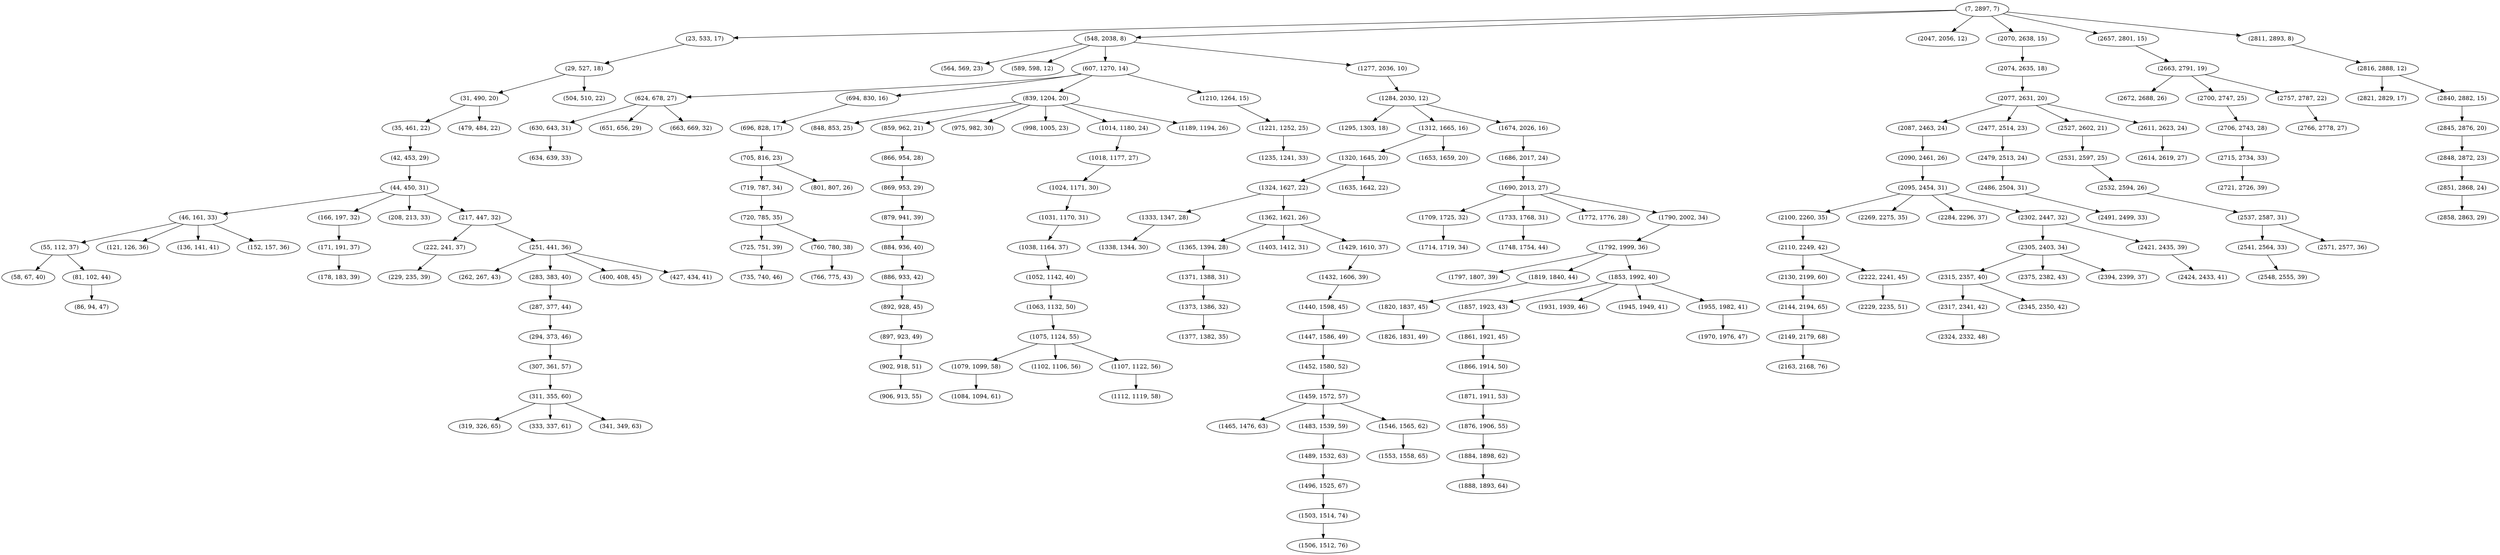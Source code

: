 digraph tree {
    "(7, 2897, 7)";
    "(23, 533, 17)";
    "(29, 527, 18)";
    "(31, 490, 20)";
    "(35, 461, 22)";
    "(42, 453, 29)";
    "(44, 450, 31)";
    "(46, 161, 33)";
    "(55, 112, 37)";
    "(58, 67, 40)";
    "(81, 102, 44)";
    "(86, 94, 47)";
    "(121, 126, 36)";
    "(136, 141, 41)";
    "(152, 157, 36)";
    "(166, 197, 32)";
    "(171, 191, 37)";
    "(178, 183, 39)";
    "(208, 213, 33)";
    "(217, 447, 32)";
    "(222, 241, 37)";
    "(229, 235, 39)";
    "(251, 441, 36)";
    "(262, 267, 43)";
    "(283, 383, 40)";
    "(287, 377, 44)";
    "(294, 373, 46)";
    "(307, 361, 57)";
    "(311, 355, 60)";
    "(319, 326, 65)";
    "(333, 337, 61)";
    "(341, 349, 63)";
    "(400, 408, 45)";
    "(427, 434, 41)";
    "(479, 484, 22)";
    "(504, 510, 22)";
    "(548, 2038, 8)";
    "(564, 569, 23)";
    "(589, 598, 12)";
    "(607, 1270, 14)";
    "(624, 678, 27)";
    "(630, 643, 31)";
    "(634, 639, 33)";
    "(651, 656, 29)";
    "(663, 669, 32)";
    "(694, 830, 16)";
    "(696, 828, 17)";
    "(705, 816, 23)";
    "(719, 787, 34)";
    "(720, 785, 35)";
    "(725, 751, 39)";
    "(735, 740, 46)";
    "(760, 780, 38)";
    "(766, 775, 43)";
    "(801, 807, 26)";
    "(839, 1204, 20)";
    "(848, 853, 25)";
    "(859, 962, 21)";
    "(866, 954, 28)";
    "(869, 953, 29)";
    "(879, 941, 39)";
    "(884, 936, 40)";
    "(886, 933, 42)";
    "(892, 928, 45)";
    "(897, 923, 49)";
    "(902, 918, 51)";
    "(906, 913, 55)";
    "(975, 982, 30)";
    "(998, 1005, 23)";
    "(1014, 1180, 24)";
    "(1018, 1177, 27)";
    "(1024, 1171, 30)";
    "(1031, 1170, 31)";
    "(1038, 1164, 37)";
    "(1052, 1142, 40)";
    "(1063, 1132, 50)";
    "(1075, 1124, 55)";
    "(1079, 1099, 58)";
    "(1084, 1094, 61)";
    "(1102, 1106, 56)";
    "(1107, 1122, 56)";
    "(1112, 1119, 58)";
    "(1189, 1194, 26)";
    "(1210, 1264, 15)";
    "(1221, 1252, 25)";
    "(1235, 1241, 33)";
    "(1277, 2036, 10)";
    "(1284, 2030, 12)";
    "(1295, 1303, 18)";
    "(1312, 1665, 16)";
    "(1320, 1645, 20)";
    "(1324, 1627, 22)";
    "(1333, 1347, 28)";
    "(1338, 1344, 30)";
    "(1362, 1621, 26)";
    "(1365, 1394, 28)";
    "(1371, 1388, 31)";
    "(1373, 1386, 32)";
    "(1377, 1382, 35)";
    "(1403, 1412, 31)";
    "(1429, 1610, 37)";
    "(1432, 1606, 39)";
    "(1440, 1598, 45)";
    "(1447, 1586, 49)";
    "(1452, 1580, 52)";
    "(1459, 1572, 57)";
    "(1465, 1476, 63)";
    "(1483, 1539, 59)";
    "(1489, 1532, 63)";
    "(1496, 1525, 67)";
    "(1503, 1514, 74)";
    "(1506, 1512, 76)";
    "(1546, 1565, 62)";
    "(1553, 1558, 65)";
    "(1635, 1642, 22)";
    "(1653, 1659, 20)";
    "(1674, 2026, 16)";
    "(1686, 2017, 24)";
    "(1690, 2013, 27)";
    "(1709, 1725, 32)";
    "(1714, 1719, 34)";
    "(1733, 1768, 31)";
    "(1748, 1754, 44)";
    "(1772, 1776, 28)";
    "(1790, 2002, 34)";
    "(1792, 1999, 36)";
    "(1797, 1807, 39)";
    "(1819, 1840, 44)";
    "(1820, 1837, 45)";
    "(1826, 1831, 49)";
    "(1853, 1992, 40)";
    "(1857, 1923, 43)";
    "(1861, 1921, 45)";
    "(1866, 1914, 50)";
    "(1871, 1911, 53)";
    "(1876, 1906, 55)";
    "(1884, 1898, 62)";
    "(1888, 1893, 64)";
    "(1931, 1939, 46)";
    "(1945, 1949, 41)";
    "(1955, 1982, 41)";
    "(1970, 1976, 47)";
    "(2047, 2056, 12)";
    "(2070, 2638, 15)";
    "(2074, 2635, 18)";
    "(2077, 2631, 20)";
    "(2087, 2463, 24)";
    "(2090, 2461, 26)";
    "(2095, 2454, 31)";
    "(2100, 2260, 35)";
    "(2110, 2249, 42)";
    "(2130, 2199, 60)";
    "(2144, 2194, 65)";
    "(2149, 2179, 68)";
    "(2163, 2168, 76)";
    "(2222, 2241, 45)";
    "(2229, 2235, 51)";
    "(2269, 2275, 35)";
    "(2284, 2296, 37)";
    "(2302, 2447, 32)";
    "(2305, 2403, 34)";
    "(2315, 2357, 40)";
    "(2317, 2341, 42)";
    "(2324, 2332, 48)";
    "(2345, 2350, 42)";
    "(2375, 2382, 43)";
    "(2394, 2399, 37)";
    "(2421, 2435, 39)";
    "(2424, 2433, 41)";
    "(2477, 2514, 23)";
    "(2479, 2513, 24)";
    "(2486, 2504, 31)";
    "(2491, 2499, 33)";
    "(2527, 2602, 21)";
    "(2531, 2597, 25)";
    "(2532, 2594, 26)";
    "(2537, 2587, 31)";
    "(2541, 2564, 33)";
    "(2548, 2555, 39)";
    "(2571, 2577, 36)";
    "(2611, 2623, 24)";
    "(2614, 2619, 27)";
    "(2657, 2801, 15)";
    "(2663, 2791, 19)";
    "(2672, 2688, 26)";
    "(2700, 2747, 25)";
    "(2706, 2743, 28)";
    "(2715, 2734, 33)";
    "(2721, 2726, 39)";
    "(2757, 2787, 22)";
    "(2766, 2778, 27)";
    "(2811, 2893, 8)";
    "(2816, 2888, 12)";
    "(2821, 2829, 17)";
    "(2840, 2882, 15)";
    "(2845, 2876, 20)";
    "(2848, 2872, 23)";
    "(2851, 2868, 24)";
    "(2858, 2863, 29)";
    "(7, 2897, 7)" -> "(23, 533, 17)";
    "(7, 2897, 7)" -> "(548, 2038, 8)";
    "(7, 2897, 7)" -> "(2047, 2056, 12)";
    "(7, 2897, 7)" -> "(2070, 2638, 15)";
    "(7, 2897, 7)" -> "(2657, 2801, 15)";
    "(7, 2897, 7)" -> "(2811, 2893, 8)";
    "(23, 533, 17)" -> "(29, 527, 18)";
    "(29, 527, 18)" -> "(31, 490, 20)";
    "(29, 527, 18)" -> "(504, 510, 22)";
    "(31, 490, 20)" -> "(35, 461, 22)";
    "(31, 490, 20)" -> "(479, 484, 22)";
    "(35, 461, 22)" -> "(42, 453, 29)";
    "(42, 453, 29)" -> "(44, 450, 31)";
    "(44, 450, 31)" -> "(46, 161, 33)";
    "(44, 450, 31)" -> "(166, 197, 32)";
    "(44, 450, 31)" -> "(208, 213, 33)";
    "(44, 450, 31)" -> "(217, 447, 32)";
    "(46, 161, 33)" -> "(55, 112, 37)";
    "(46, 161, 33)" -> "(121, 126, 36)";
    "(46, 161, 33)" -> "(136, 141, 41)";
    "(46, 161, 33)" -> "(152, 157, 36)";
    "(55, 112, 37)" -> "(58, 67, 40)";
    "(55, 112, 37)" -> "(81, 102, 44)";
    "(81, 102, 44)" -> "(86, 94, 47)";
    "(166, 197, 32)" -> "(171, 191, 37)";
    "(171, 191, 37)" -> "(178, 183, 39)";
    "(217, 447, 32)" -> "(222, 241, 37)";
    "(217, 447, 32)" -> "(251, 441, 36)";
    "(222, 241, 37)" -> "(229, 235, 39)";
    "(251, 441, 36)" -> "(262, 267, 43)";
    "(251, 441, 36)" -> "(283, 383, 40)";
    "(251, 441, 36)" -> "(400, 408, 45)";
    "(251, 441, 36)" -> "(427, 434, 41)";
    "(283, 383, 40)" -> "(287, 377, 44)";
    "(287, 377, 44)" -> "(294, 373, 46)";
    "(294, 373, 46)" -> "(307, 361, 57)";
    "(307, 361, 57)" -> "(311, 355, 60)";
    "(311, 355, 60)" -> "(319, 326, 65)";
    "(311, 355, 60)" -> "(333, 337, 61)";
    "(311, 355, 60)" -> "(341, 349, 63)";
    "(548, 2038, 8)" -> "(564, 569, 23)";
    "(548, 2038, 8)" -> "(589, 598, 12)";
    "(548, 2038, 8)" -> "(607, 1270, 14)";
    "(548, 2038, 8)" -> "(1277, 2036, 10)";
    "(607, 1270, 14)" -> "(624, 678, 27)";
    "(607, 1270, 14)" -> "(694, 830, 16)";
    "(607, 1270, 14)" -> "(839, 1204, 20)";
    "(607, 1270, 14)" -> "(1210, 1264, 15)";
    "(624, 678, 27)" -> "(630, 643, 31)";
    "(624, 678, 27)" -> "(651, 656, 29)";
    "(624, 678, 27)" -> "(663, 669, 32)";
    "(630, 643, 31)" -> "(634, 639, 33)";
    "(694, 830, 16)" -> "(696, 828, 17)";
    "(696, 828, 17)" -> "(705, 816, 23)";
    "(705, 816, 23)" -> "(719, 787, 34)";
    "(705, 816, 23)" -> "(801, 807, 26)";
    "(719, 787, 34)" -> "(720, 785, 35)";
    "(720, 785, 35)" -> "(725, 751, 39)";
    "(720, 785, 35)" -> "(760, 780, 38)";
    "(725, 751, 39)" -> "(735, 740, 46)";
    "(760, 780, 38)" -> "(766, 775, 43)";
    "(839, 1204, 20)" -> "(848, 853, 25)";
    "(839, 1204, 20)" -> "(859, 962, 21)";
    "(839, 1204, 20)" -> "(975, 982, 30)";
    "(839, 1204, 20)" -> "(998, 1005, 23)";
    "(839, 1204, 20)" -> "(1014, 1180, 24)";
    "(839, 1204, 20)" -> "(1189, 1194, 26)";
    "(859, 962, 21)" -> "(866, 954, 28)";
    "(866, 954, 28)" -> "(869, 953, 29)";
    "(869, 953, 29)" -> "(879, 941, 39)";
    "(879, 941, 39)" -> "(884, 936, 40)";
    "(884, 936, 40)" -> "(886, 933, 42)";
    "(886, 933, 42)" -> "(892, 928, 45)";
    "(892, 928, 45)" -> "(897, 923, 49)";
    "(897, 923, 49)" -> "(902, 918, 51)";
    "(902, 918, 51)" -> "(906, 913, 55)";
    "(1014, 1180, 24)" -> "(1018, 1177, 27)";
    "(1018, 1177, 27)" -> "(1024, 1171, 30)";
    "(1024, 1171, 30)" -> "(1031, 1170, 31)";
    "(1031, 1170, 31)" -> "(1038, 1164, 37)";
    "(1038, 1164, 37)" -> "(1052, 1142, 40)";
    "(1052, 1142, 40)" -> "(1063, 1132, 50)";
    "(1063, 1132, 50)" -> "(1075, 1124, 55)";
    "(1075, 1124, 55)" -> "(1079, 1099, 58)";
    "(1075, 1124, 55)" -> "(1102, 1106, 56)";
    "(1075, 1124, 55)" -> "(1107, 1122, 56)";
    "(1079, 1099, 58)" -> "(1084, 1094, 61)";
    "(1107, 1122, 56)" -> "(1112, 1119, 58)";
    "(1210, 1264, 15)" -> "(1221, 1252, 25)";
    "(1221, 1252, 25)" -> "(1235, 1241, 33)";
    "(1277, 2036, 10)" -> "(1284, 2030, 12)";
    "(1284, 2030, 12)" -> "(1295, 1303, 18)";
    "(1284, 2030, 12)" -> "(1312, 1665, 16)";
    "(1284, 2030, 12)" -> "(1674, 2026, 16)";
    "(1312, 1665, 16)" -> "(1320, 1645, 20)";
    "(1312, 1665, 16)" -> "(1653, 1659, 20)";
    "(1320, 1645, 20)" -> "(1324, 1627, 22)";
    "(1320, 1645, 20)" -> "(1635, 1642, 22)";
    "(1324, 1627, 22)" -> "(1333, 1347, 28)";
    "(1324, 1627, 22)" -> "(1362, 1621, 26)";
    "(1333, 1347, 28)" -> "(1338, 1344, 30)";
    "(1362, 1621, 26)" -> "(1365, 1394, 28)";
    "(1362, 1621, 26)" -> "(1403, 1412, 31)";
    "(1362, 1621, 26)" -> "(1429, 1610, 37)";
    "(1365, 1394, 28)" -> "(1371, 1388, 31)";
    "(1371, 1388, 31)" -> "(1373, 1386, 32)";
    "(1373, 1386, 32)" -> "(1377, 1382, 35)";
    "(1429, 1610, 37)" -> "(1432, 1606, 39)";
    "(1432, 1606, 39)" -> "(1440, 1598, 45)";
    "(1440, 1598, 45)" -> "(1447, 1586, 49)";
    "(1447, 1586, 49)" -> "(1452, 1580, 52)";
    "(1452, 1580, 52)" -> "(1459, 1572, 57)";
    "(1459, 1572, 57)" -> "(1465, 1476, 63)";
    "(1459, 1572, 57)" -> "(1483, 1539, 59)";
    "(1459, 1572, 57)" -> "(1546, 1565, 62)";
    "(1483, 1539, 59)" -> "(1489, 1532, 63)";
    "(1489, 1532, 63)" -> "(1496, 1525, 67)";
    "(1496, 1525, 67)" -> "(1503, 1514, 74)";
    "(1503, 1514, 74)" -> "(1506, 1512, 76)";
    "(1546, 1565, 62)" -> "(1553, 1558, 65)";
    "(1674, 2026, 16)" -> "(1686, 2017, 24)";
    "(1686, 2017, 24)" -> "(1690, 2013, 27)";
    "(1690, 2013, 27)" -> "(1709, 1725, 32)";
    "(1690, 2013, 27)" -> "(1733, 1768, 31)";
    "(1690, 2013, 27)" -> "(1772, 1776, 28)";
    "(1690, 2013, 27)" -> "(1790, 2002, 34)";
    "(1709, 1725, 32)" -> "(1714, 1719, 34)";
    "(1733, 1768, 31)" -> "(1748, 1754, 44)";
    "(1790, 2002, 34)" -> "(1792, 1999, 36)";
    "(1792, 1999, 36)" -> "(1797, 1807, 39)";
    "(1792, 1999, 36)" -> "(1819, 1840, 44)";
    "(1792, 1999, 36)" -> "(1853, 1992, 40)";
    "(1819, 1840, 44)" -> "(1820, 1837, 45)";
    "(1820, 1837, 45)" -> "(1826, 1831, 49)";
    "(1853, 1992, 40)" -> "(1857, 1923, 43)";
    "(1853, 1992, 40)" -> "(1931, 1939, 46)";
    "(1853, 1992, 40)" -> "(1945, 1949, 41)";
    "(1853, 1992, 40)" -> "(1955, 1982, 41)";
    "(1857, 1923, 43)" -> "(1861, 1921, 45)";
    "(1861, 1921, 45)" -> "(1866, 1914, 50)";
    "(1866, 1914, 50)" -> "(1871, 1911, 53)";
    "(1871, 1911, 53)" -> "(1876, 1906, 55)";
    "(1876, 1906, 55)" -> "(1884, 1898, 62)";
    "(1884, 1898, 62)" -> "(1888, 1893, 64)";
    "(1955, 1982, 41)" -> "(1970, 1976, 47)";
    "(2070, 2638, 15)" -> "(2074, 2635, 18)";
    "(2074, 2635, 18)" -> "(2077, 2631, 20)";
    "(2077, 2631, 20)" -> "(2087, 2463, 24)";
    "(2077, 2631, 20)" -> "(2477, 2514, 23)";
    "(2077, 2631, 20)" -> "(2527, 2602, 21)";
    "(2077, 2631, 20)" -> "(2611, 2623, 24)";
    "(2087, 2463, 24)" -> "(2090, 2461, 26)";
    "(2090, 2461, 26)" -> "(2095, 2454, 31)";
    "(2095, 2454, 31)" -> "(2100, 2260, 35)";
    "(2095, 2454, 31)" -> "(2269, 2275, 35)";
    "(2095, 2454, 31)" -> "(2284, 2296, 37)";
    "(2095, 2454, 31)" -> "(2302, 2447, 32)";
    "(2100, 2260, 35)" -> "(2110, 2249, 42)";
    "(2110, 2249, 42)" -> "(2130, 2199, 60)";
    "(2110, 2249, 42)" -> "(2222, 2241, 45)";
    "(2130, 2199, 60)" -> "(2144, 2194, 65)";
    "(2144, 2194, 65)" -> "(2149, 2179, 68)";
    "(2149, 2179, 68)" -> "(2163, 2168, 76)";
    "(2222, 2241, 45)" -> "(2229, 2235, 51)";
    "(2302, 2447, 32)" -> "(2305, 2403, 34)";
    "(2302, 2447, 32)" -> "(2421, 2435, 39)";
    "(2305, 2403, 34)" -> "(2315, 2357, 40)";
    "(2305, 2403, 34)" -> "(2375, 2382, 43)";
    "(2305, 2403, 34)" -> "(2394, 2399, 37)";
    "(2315, 2357, 40)" -> "(2317, 2341, 42)";
    "(2315, 2357, 40)" -> "(2345, 2350, 42)";
    "(2317, 2341, 42)" -> "(2324, 2332, 48)";
    "(2421, 2435, 39)" -> "(2424, 2433, 41)";
    "(2477, 2514, 23)" -> "(2479, 2513, 24)";
    "(2479, 2513, 24)" -> "(2486, 2504, 31)";
    "(2486, 2504, 31)" -> "(2491, 2499, 33)";
    "(2527, 2602, 21)" -> "(2531, 2597, 25)";
    "(2531, 2597, 25)" -> "(2532, 2594, 26)";
    "(2532, 2594, 26)" -> "(2537, 2587, 31)";
    "(2537, 2587, 31)" -> "(2541, 2564, 33)";
    "(2537, 2587, 31)" -> "(2571, 2577, 36)";
    "(2541, 2564, 33)" -> "(2548, 2555, 39)";
    "(2611, 2623, 24)" -> "(2614, 2619, 27)";
    "(2657, 2801, 15)" -> "(2663, 2791, 19)";
    "(2663, 2791, 19)" -> "(2672, 2688, 26)";
    "(2663, 2791, 19)" -> "(2700, 2747, 25)";
    "(2663, 2791, 19)" -> "(2757, 2787, 22)";
    "(2700, 2747, 25)" -> "(2706, 2743, 28)";
    "(2706, 2743, 28)" -> "(2715, 2734, 33)";
    "(2715, 2734, 33)" -> "(2721, 2726, 39)";
    "(2757, 2787, 22)" -> "(2766, 2778, 27)";
    "(2811, 2893, 8)" -> "(2816, 2888, 12)";
    "(2816, 2888, 12)" -> "(2821, 2829, 17)";
    "(2816, 2888, 12)" -> "(2840, 2882, 15)";
    "(2840, 2882, 15)" -> "(2845, 2876, 20)";
    "(2845, 2876, 20)" -> "(2848, 2872, 23)";
    "(2848, 2872, 23)" -> "(2851, 2868, 24)";
    "(2851, 2868, 24)" -> "(2858, 2863, 29)";
}
